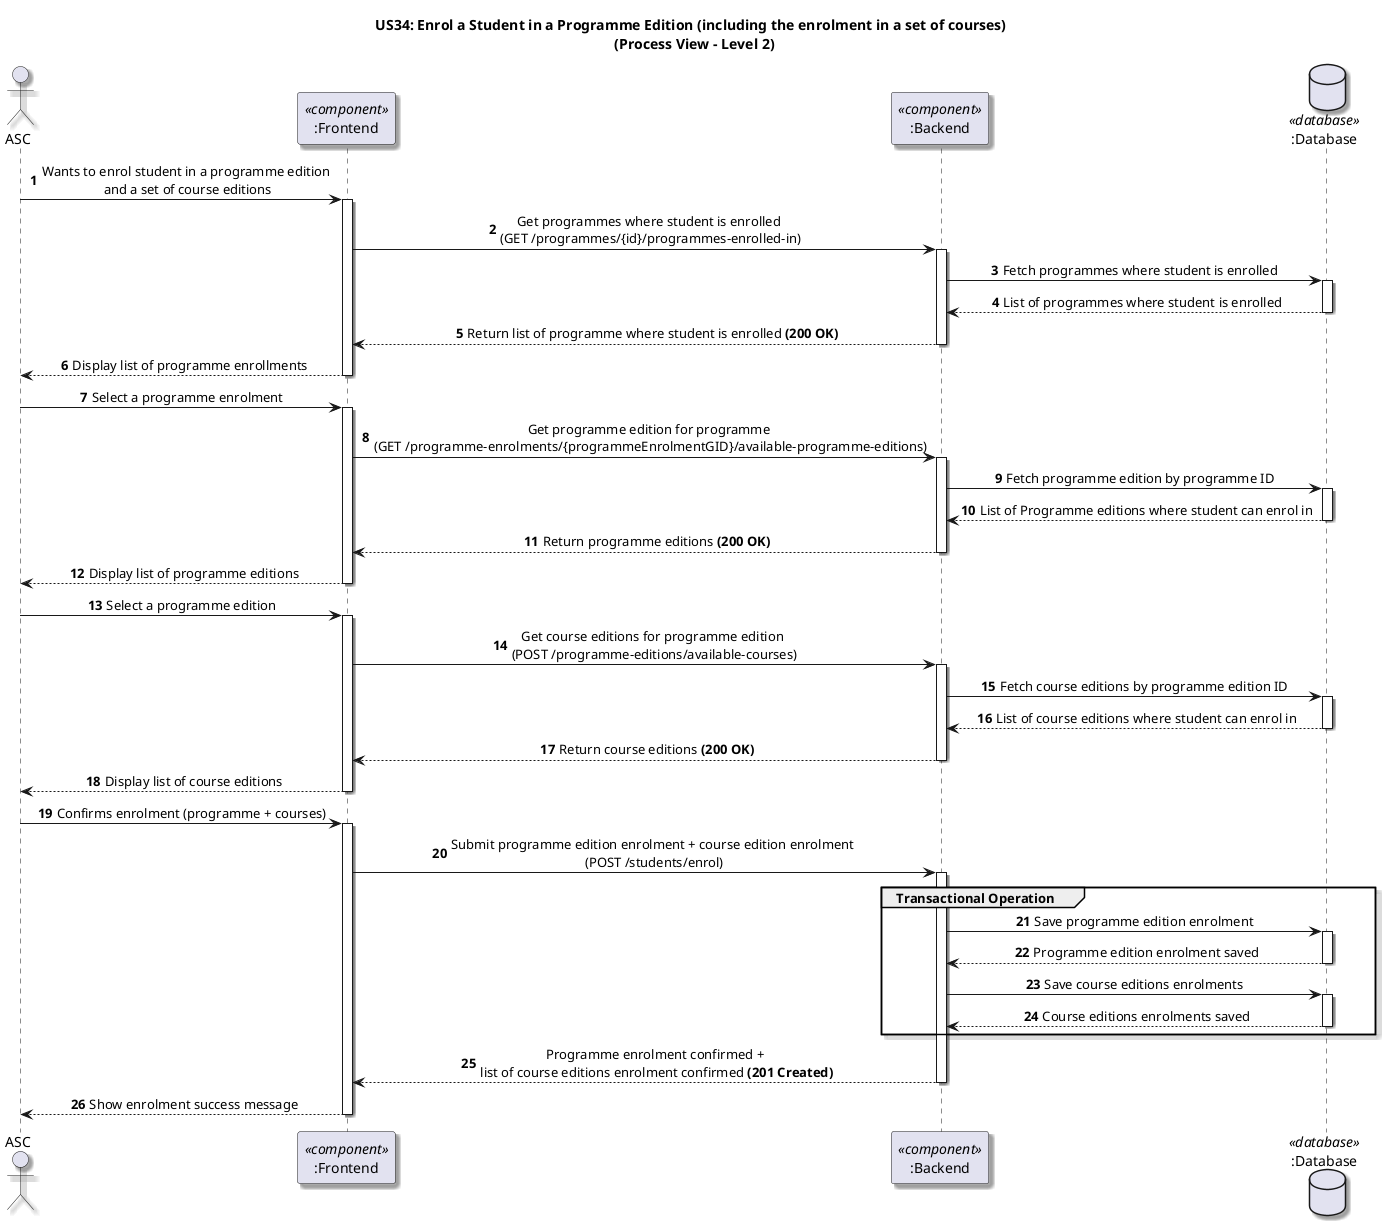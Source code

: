 @startuml
skinparam Shadowing true

' US34 - Enrol a Student in a Programme Edition (including the enrolment in a set of courses)
' Process View - Level 2 (Frontend, Backend, DB)

autonumber

skinparam DefaultTextAlignment center

title US34: Enrol a Student in a Programme Edition (including the enrolment in a set of courses) \n (Process View - Level 2)

actor ASC
participant ":Frontend" as FE <<component>>
participant ":Backend" as BE <<component>>
database ":Database" as DB <<database>>

' Fase 1 – Consulta
ASC -> FE ++: Wants to enrol student in a programme edition \nand a set of course editions
FE -> BE ++: Get programmes where student is enrolled \n(GET /programmes/{id}/programmes-enrolled-in)
BE -> DB ++: Fetch programmes where student is enrolled
DB --> BE --: List of programmes where student is enrolled
BE --> FE --: Return list of programme where student is enrolled **(200 OK)**
FE --> ASC --: Display list of programme enrollments

ASC -> FE ++: Select a programme enrolment
FE -> BE ++: Get programme edition for programme \n(GET /programme-enrolments/{programmeEnrolmentGID}/available-programme-editions)
BE -> DB ++: Fetch programme edition by programme ID
DB --> BE --: List of Programme editions where student can enrol in
BE --> FE --: Return programme editions **(200 OK)**
FE --> ASC--: Display list of programme editions

ASC -> FE++: Select a programme edition
FE -> BE ++: Get course editions for programme edition \n(POST /programme-editions/available-courses)
BE -> DB ++: Fetch course editions by programme edition ID
DB --> BE --: List of course editions where student can enrol in
BE --> FE --: Return course editions **(200 OK)**
FE --> ASC --: Display list of course editions

'Fase 2 – Inscrição
ASC -> FE ++: Confirms enrolment (programme + courses)
FE -> BE ++: Submit programme edition enrolment + course edition enrolment \n(POST /students/enrol)

group Transactional Operation
BE -> DB ++: Save programme edition enrolment
DB --> BE --: Programme edition enrolment saved
BE -> DB ++: Save course editions enrolments
DB --> BE --: Course editions enrolments saved
end group

BE --> FE --: Programme enrolment confirmed + \nlist of course editions enrolment confirmed **(201 Created)**
FE --> ASC --: Show enrolment success message

@enduml